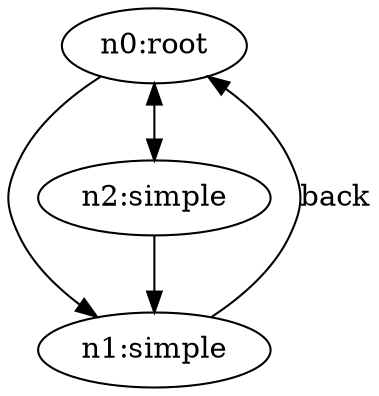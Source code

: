 strict digraph root {
    "n0" [ id="545364055f2045fba6a0946f562579fa", label="n0:root"  ]
    "n1" [ id="e78b3f05f940483c8cc57a0ba33eaeda", label="n1:simple"  ]
    "n2" [ id="3a4c4ca9e3934d6aab9ad602f78c34c1", label="n2:simple"  ]
    "n0" -> "n2" [ id="0492adf8f6da4fa2b8263bce960eedc3", dir="both" ]
    "n1" -> "n0" [ id="be4937dfab234843b376ba25c9113e56", label="back" ]
    "n0" -> "n1" [ id="84e427e52c104f7e947b48f28bd98a68" ]
    "n2" -> "n1" [ id="65e0ffd396cd4ba2a2e331f04a12eac9" ]
}